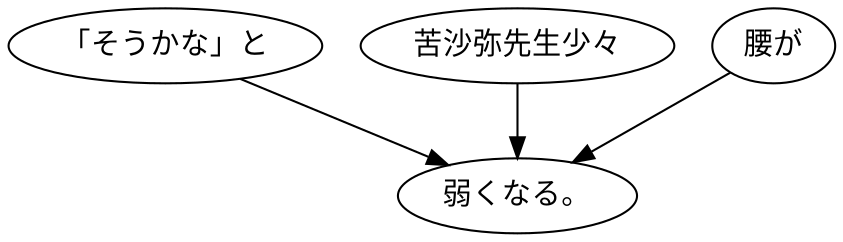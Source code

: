 digraph graph6109 {
	node0 [label="「そうかな」と"];
	node1 [label="苦沙弥先生少々"];
	node2 [label="腰が"];
	node3 [label="弱くなる。"];
	node0 -> node3;
	node1 -> node3;
	node2 -> node3;
}
